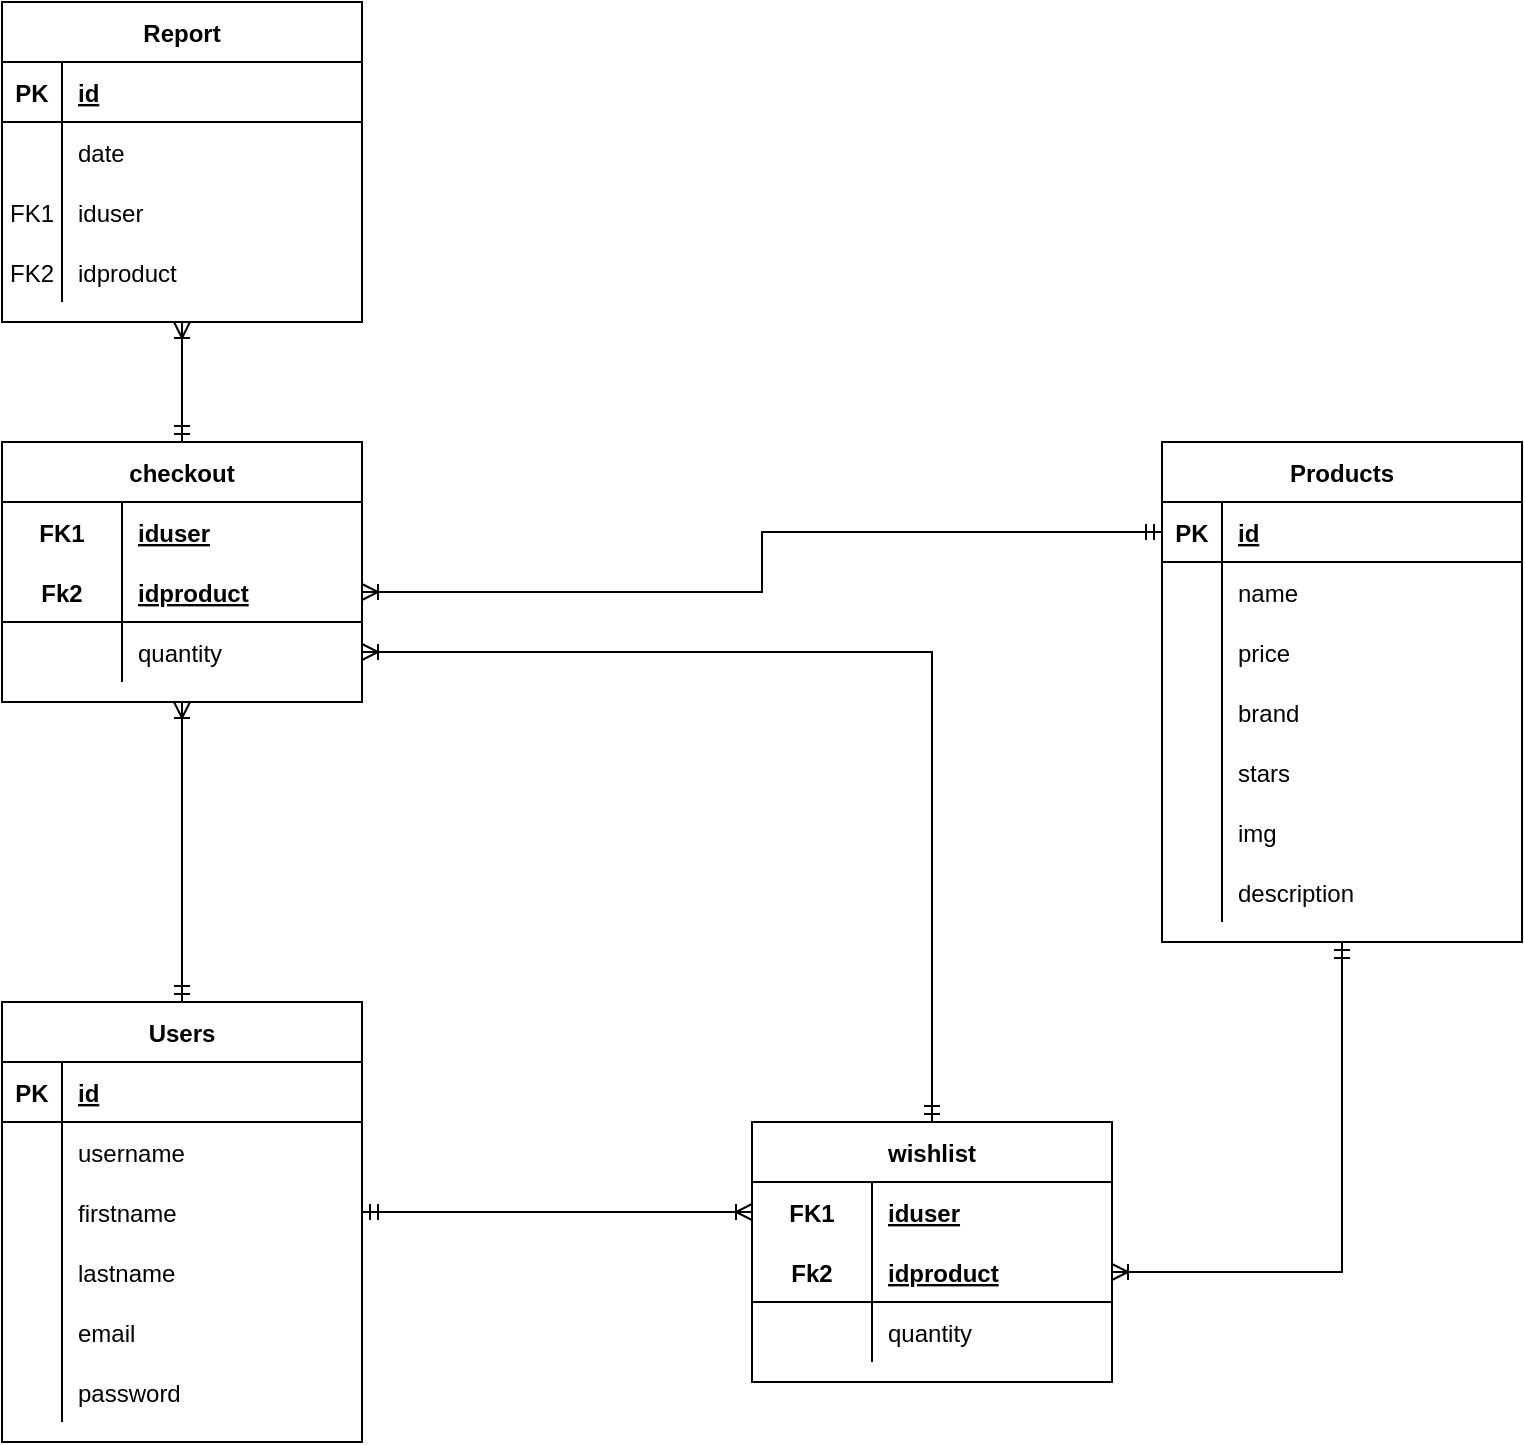 <mxfile version="14.9.6" type="device"><diagram id="R2lEEEUBdFMjLlhIrx00" name="Page-1"><mxGraphModel dx="1422" dy="822" grid="1" gridSize="10" guides="1" tooltips="1" connect="1" arrows="1" fold="1" page="1" pageScale="1" pageWidth="850" pageHeight="1100" math="0" shadow="0" extFonts="Permanent Marker^https://fonts.googleapis.com/css?family=Permanent+Marker"><root><mxCell id="0"/><mxCell id="1" parent="0"/><mxCell id="8diYfpoVG_ZcZicRaeFG-65" style="edgeStyle=orthogonalEdgeStyle;rounded=0;orthogonalLoop=1;jettySize=auto;html=1;entryX=0.5;entryY=1;entryDx=0;entryDy=0;endArrow=ERoneToMany;endFill=0;startArrow=ERmandOne;startFill=0;" edge="1" parent="1" source="8diYfpoVG_ZcZicRaeFG-1" target="8diYfpoVG_ZcZicRaeFG-42"><mxGeometry relative="1" as="geometry"/></mxCell><mxCell id="8diYfpoVG_ZcZicRaeFG-1" value="Users" style="shape=table;startSize=30;container=1;collapsible=1;childLayout=tableLayout;fixedRows=1;rowLines=0;fontStyle=1;align=center;resizeLast=1;" vertex="1" parent="1"><mxGeometry x="45" y="520" width="180" height="220" as="geometry"/></mxCell><mxCell id="8diYfpoVG_ZcZicRaeFG-2" value="" style="shape=partialRectangle;collapsible=0;dropTarget=0;pointerEvents=0;fillColor=none;top=0;left=0;bottom=1;right=0;points=[[0,0.5],[1,0.5]];portConstraint=eastwest;" vertex="1" parent="8diYfpoVG_ZcZicRaeFG-1"><mxGeometry y="30" width="180" height="30" as="geometry"/></mxCell><mxCell id="8diYfpoVG_ZcZicRaeFG-3" value="PK" style="shape=partialRectangle;connectable=0;fillColor=none;top=0;left=0;bottom=0;right=0;fontStyle=1;overflow=hidden;" vertex="1" parent="8diYfpoVG_ZcZicRaeFG-2"><mxGeometry width="30" height="30" as="geometry"/></mxCell><mxCell id="8diYfpoVG_ZcZicRaeFG-4" value="id" style="shape=partialRectangle;connectable=0;fillColor=none;top=0;left=0;bottom=0;right=0;align=left;spacingLeft=6;fontStyle=5;overflow=hidden;" vertex="1" parent="8diYfpoVG_ZcZicRaeFG-2"><mxGeometry x="30" width="150" height="30" as="geometry"/></mxCell><mxCell id="8diYfpoVG_ZcZicRaeFG-5" value="" style="shape=partialRectangle;collapsible=0;dropTarget=0;pointerEvents=0;fillColor=none;top=0;left=0;bottom=0;right=0;points=[[0,0.5],[1,0.5]];portConstraint=eastwest;" vertex="1" parent="8diYfpoVG_ZcZicRaeFG-1"><mxGeometry y="60" width="180" height="30" as="geometry"/></mxCell><mxCell id="8diYfpoVG_ZcZicRaeFG-6" value="" style="shape=partialRectangle;connectable=0;fillColor=none;top=0;left=0;bottom=0;right=0;editable=1;overflow=hidden;" vertex="1" parent="8diYfpoVG_ZcZicRaeFG-5"><mxGeometry width="30" height="30" as="geometry"/></mxCell><mxCell id="8diYfpoVG_ZcZicRaeFG-7" value="username" style="shape=partialRectangle;connectable=0;fillColor=none;top=0;left=0;bottom=0;right=0;align=left;spacingLeft=6;overflow=hidden;" vertex="1" parent="8diYfpoVG_ZcZicRaeFG-5"><mxGeometry x="30" width="150" height="30" as="geometry"/></mxCell><mxCell id="8diYfpoVG_ZcZicRaeFG-8" value="" style="shape=partialRectangle;collapsible=0;dropTarget=0;pointerEvents=0;fillColor=none;top=0;left=0;bottom=0;right=0;points=[[0,0.5],[1,0.5]];portConstraint=eastwest;" vertex="1" parent="8diYfpoVG_ZcZicRaeFG-1"><mxGeometry y="90" width="180" height="30" as="geometry"/></mxCell><mxCell id="8diYfpoVG_ZcZicRaeFG-9" value="" style="shape=partialRectangle;connectable=0;fillColor=none;top=0;left=0;bottom=0;right=0;editable=1;overflow=hidden;" vertex="1" parent="8diYfpoVG_ZcZicRaeFG-8"><mxGeometry width="30" height="30" as="geometry"/></mxCell><mxCell id="8diYfpoVG_ZcZicRaeFG-10" value="firstname" style="shape=partialRectangle;connectable=0;fillColor=none;top=0;left=0;bottom=0;right=0;align=left;spacingLeft=6;overflow=hidden;" vertex="1" parent="8diYfpoVG_ZcZicRaeFG-8"><mxGeometry x="30" width="150" height="30" as="geometry"/></mxCell><mxCell id="8diYfpoVG_ZcZicRaeFG-11" value="" style="shape=partialRectangle;collapsible=0;dropTarget=0;pointerEvents=0;fillColor=none;top=0;left=0;bottom=0;right=0;points=[[0,0.5],[1,0.5]];portConstraint=eastwest;" vertex="1" parent="8diYfpoVG_ZcZicRaeFG-1"><mxGeometry y="120" width="180" height="30" as="geometry"/></mxCell><mxCell id="8diYfpoVG_ZcZicRaeFG-12" value="" style="shape=partialRectangle;connectable=0;fillColor=none;top=0;left=0;bottom=0;right=0;editable=1;overflow=hidden;" vertex="1" parent="8diYfpoVG_ZcZicRaeFG-11"><mxGeometry width="30" height="30" as="geometry"/></mxCell><mxCell id="8diYfpoVG_ZcZicRaeFG-13" value="lastname" style="shape=partialRectangle;connectable=0;fillColor=none;top=0;left=0;bottom=0;right=0;align=left;spacingLeft=6;overflow=hidden;" vertex="1" parent="8diYfpoVG_ZcZicRaeFG-11"><mxGeometry x="30" width="150" height="30" as="geometry"/></mxCell><mxCell id="8diYfpoVG_ZcZicRaeFG-14" value="" style="shape=partialRectangle;collapsible=0;dropTarget=0;pointerEvents=0;fillColor=none;top=0;left=0;bottom=0;right=0;points=[[0,0.5],[1,0.5]];portConstraint=eastwest;" vertex="1" parent="8diYfpoVG_ZcZicRaeFG-1"><mxGeometry y="150" width="180" height="30" as="geometry"/></mxCell><mxCell id="8diYfpoVG_ZcZicRaeFG-15" value="" style="shape=partialRectangle;connectable=0;fillColor=none;top=0;left=0;bottom=0;right=0;editable=1;overflow=hidden;" vertex="1" parent="8diYfpoVG_ZcZicRaeFG-14"><mxGeometry width="30" height="30" as="geometry"/></mxCell><mxCell id="8diYfpoVG_ZcZicRaeFG-16" value="email" style="shape=partialRectangle;connectable=0;fillColor=none;top=0;left=0;bottom=0;right=0;align=left;spacingLeft=6;overflow=hidden;" vertex="1" parent="8diYfpoVG_ZcZicRaeFG-14"><mxGeometry x="30" width="150" height="30" as="geometry"/></mxCell><mxCell id="8diYfpoVG_ZcZicRaeFG-17" value="" style="shape=partialRectangle;collapsible=0;dropTarget=0;pointerEvents=0;fillColor=none;top=0;left=0;bottom=0;right=0;points=[[0,0.5],[1,0.5]];portConstraint=eastwest;" vertex="1" parent="8diYfpoVG_ZcZicRaeFG-1"><mxGeometry y="180" width="180" height="30" as="geometry"/></mxCell><mxCell id="8diYfpoVG_ZcZicRaeFG-18" value="" style="shape=partialRectangle;connectable=0;fillColor=none;top=0;left=0;bottom=0;right=0;editable=1;overflow=hidden;" vertex="1" parent="8diYfpoVG_ZcZicRaeFG-17"><mxGeometry width="30" height="30" as="geometry"/></mxCell><mxCell id="8diYfpoVG_ZcZicRaeFG-19" value="password" style="shape=partialRectangle;connectable=0;fillColor=none;top=0;left=0;bottom=0;right=0;align=left;spacingLeft=6;overflow=hidden;" vertex="1" parent="8diYfpoVG_ZcZicRaeFG-17"><mxGeometry x="30" width="150" height="30" as="geometry"/></mxCell><mxCell id="8diYfpoVG_ZcZicRaeFG-69" style="edgeStyle=orthogonalEdgeStyle;rounded=0;orthogonalLoop=1;jettySize=auto;html=1;entryX=1;entryY=0.5;entryDx=0;entryDy=0;startArrow=ERmandOne;startFill=0;endArrow=ERoneToMany;endFill=0;" edge="1" parent="1" source="8diYfpoVG_ZcZicRaeFG-20" target="8diYfpoVG_ZcZicRaeFG-59"><mxGeometry relative="1" as="geometry"/></mxCell><mxCell id="8diYfpoVG_ZcZicRaeFG-20" value="Products" style="shape=table;startSize=30;container=1;collapsible=1;childLayout=tableLayout;fixedRows=1;rowLines=0;fontStyle=1;align=center;resizeLast=1;" vertex="1" parent="1"><mxGeometry x="625" y="240" width="180" height="250" as="geometry"/></mxCell><mxCell id="8diYfpoVG_ZcZicRaeFG-21" value="" style="shape=partialRectangle;collapsible=0;dropTarget=0;pointerEvents=0;fillColor=none;top=0;left=0;bottom=1;right=0;points=[[0,0.5],[1,0.5]];portConstraint=eastwest;" vertex="1" parent="8diYfpoVG_ZcZicRaeFG-20"><mxGeometry y="30" width="180" height="30" as="geometry"/></mxCell><mxCell id="8diYfpoVG_ZcZicRaeFG-22" value="PK" style="shape=partialRectangle;connectable=0;fillColor=none;top=0;left=0;bottom=0;right=0;fontStyle=1;overflow=hidden;" vertex="1" parent="8diYfpoVG_ZcZicRaeFG-21"><mxGeometry width="30" height="30" as="geometry"/></mxCell><mxCell id="8diYfpoVG_ZcZicRaeFG-23" value="id" style="shape=partialRectangle;connectable=0;fillColor=none;top=0;left=0;bottom=0;right=0;align=left;spacingLeft=6;fontStyle=5;overflow=hidden;" vertex="1" parent="8diYfpoVG_ZcZicRaeFG-21"><mxGeometry x="30" width="150" height="30" as="geometry"/></mxCell><mxCell id="8diYfpoVG_ZcZicRaeFG-24" value="" style="shape=partialRectangle;collapsible=0;dropTarget=0;pointerEvents=0;fillColor=none;top=0;left=0;bottom=0;right=0;points=[[0,0.5],[1,0.5]];portConstraint=eastwest;" vertex="1" parent="8diYfpoVG_ZcZicRaeFG-20"><mxGeometry y="60" width="180" height="30" as="geometry"/></mxCell><mxCell id="8diYfpoVG_ZcZicRaeFG-25" value="" style="shape=partialRectangle;connectable=0;fillColor=none;top=0;left=0;bottom=0;right=0;editable=1;overflow=hidden;" vertex="1" parent="8diYfpoVG_ZcZicRaeFG-24"><mxGeometry width="30" height="30" as="geometry"/></mxCell><mxCell id="8diYfpoVG_ZcZicRaeFG-26" value="name" style="shape=partialRectangle;connectable=0;fillColor=none;top=0;left=0;bottom=0;right=0;align=left;spacingLeft=6;overflow=hidden;" vertex="1" parent="8diYfpoVG_ZcZicRaeFG-24"><mxGeometry x="30" width="150" height="30" as="geometry"/></mxCell><mxCell id="8diYfpoVG_ZcZicRaeFG-27" value="" style="shape=partialRectangle;collapsible=0;dropTarget=0;pointerEvents=0;fillColor=none;top=0;left=0;bottom=0;right=0;points=[[0,0.5],[1,0.5]];portConstraint=eastwest;" vertex="1" parent="8diYfpoVG_ZcZicRaeFG-20"><mxGeometry y="90" width="180" height="30" as="geometry"/></mxCell><mxCell id="8diYfpoVG_ZcZicRaeFG-28" value="" style="shape=partialRectangle;connectable=0;fillColor=none;top=0;left=0;bottom=0;right=0;editable=1;overflow=hidden;" vertex="1" parent="8diYfpoVG_ZcZicRaeFG-27"><mxGeometry width="30" height="30" as="geometry"/></mxCell><mxCell id="8diYfpoVG_ZcZicRaeFG-29" value="price" style="shape=partialRectangle;connectable=0;fillColor=none;top=0;left=0;bottom=0;right=0;align=left;spacingLeft=6;overflow=hidden;" vertex="1" parent="8diYfpoVG_ZcZicRaeFG-27"><mxGeometry x="30" width="150" height="30" as="geometry"/></mxCell><mxCell id="8diYfpoVG_ZcZicRaeFG-30" value="" style="shape=partialRectangle;collapsible=0;dropTarget=0;pointerEvents=0;fillColor=none;top=0;left=0;bottom=0;right=0;points=[[0,0.5],[1,0.5]];portConstraint=eastwest;" vertex="1" parent="8diYfpoVG_ZcZicRaeFG-20"><mxGeometry y="120" width="180" height="30" as="geometry"/></mxCell><mxCell id="8diYfpoVG_ZcZicRaeFG-31" value="" style="shape=partialRectangle;connectable=0;fillColor=none;top=0;left=0;bottom=0;right=0;editable=1;overflow=hidden;" vertex="1" parent="8diYfpoVG_ZcZicRaeFG-30"><mxGeometry width="30" height="30" as="geometry"/></mxCell><mxCell id="8diYfpoVG_ZcZicRaeFG-32" value="brand" style="shape=partialRectangle;connectable=0;fillColor=none;top=0;left=0;bottom=0;right=0;align=left;spacingLeft=6;overflow=hidden;" vertex="1" parent="8diYfpoVG_ZcZicRaeFG-30"><mxGeometry x="30" width="150" height="30" as="geometry"/></mxCell><mxCell id="8diYfpoVG_ZcZicRaeFG-33" value="" style="shape=partialRectangle;collapsible=0;dropTarget=0;pointerEvents=0;fillColor=none;top=0;left=0;bottom=0;right=0;points=[[0,0.5],[1,0.5]];portConstraint=eastwest;" vertex="1" parent="8diYfpoVG_ZcZicRaeFG-20"><mxGeometry y="150" width="180" height="30" as="geometry"/></mxCell><mxCell id="8diYfpoVG_ZcZicRaeFG-34" value="" style="shape=partialRectangle;connectable=0;fillColor=none;top=0;left=0;bottom=0;right=0;editable=1;overflow=hidden;" vertex="1" parent="8diYfpoVG_ZcZicRaeFG-33"><mxGeometry width="30" height="30" as="geometry"/></mxCell><mxCell id="8diYfpoVG_ZcZicRaeFG-35" value="stars" style="shape=partialRectangle;connectable=0;fillColor=none;top=0;left=0;bottom=0;right=0;align=left;spacingLeft=6;overflow=hidden;" vertex="1" parent="8diYfpoVG_ZcZicRaeFG-33"><mxGeometry x="30" width="150" height="30" as="geometry"/></mxCell><mxCell id="8diYfpoVG_ZcZicRaeFG-36" value="" style="shape=partialRectangle;collapsible=0;dropTarget=0;pointerEvents=0;fillColor=none;top=0;left=0;bottom=0;right=0;points=[[0,0.5],[1,0.5]];portConstraint=eastwest;" vertex="1" parent="8diYfpoVG_ZcZicRaeFG-20"><mxGeometry y="180" width="180" height="30" as="geometry"/></mxCell><mxCell id="8diYfpoVG_ZcZicRaeFG-37" value="" style="shape=partialRectangle;connectable=0;fillColor=none;top=0;left=0;bottom=0;right=0;editable=1;overflow=hidden;" vertex="1" parent="8diYfpoVG_ZcZicRaeFG-36"><mxGeometry width="30" height="30" as="geometry"/></mxCell><mxCell id="8diYfpoVG_ZcZicRaeFG-38" value="img" style="shape=partialRectangle;connectable=0;fillColor=none;top=0;left=0;bottom=0;right=0;align=left;spacingLeft=6;overflow=hidden;" vertex="1" parent="8diYfpoVG_ZcZicRaeFG-36"><mxGeometry x="30" width="150" height="30" as="geometry"/></mxCell><mxCell id="8diYfpoVG_ZcZicRaeFG-39" value="" style="shape=partialRectangle;collapsible=0;dropTarget=0;pointerEvents=0;fillColor=none;top=0;left=0;bottom=0;right=0;points=[[0,0.5],[1,0.5]];portConstraint=eastwest;" vertex="1" parent="8diYfpoVG_ZcZicRaeFG-20"><mxGeometry y="210" width="180" height="30" as="geometry"/></mxCell><mxCell id="8diYfpoVG_ZcZicRaeFG-40" value="" style="shape=partialRectangle;connectable=0;fillColor=none;top=0;left=0;bottom=0;right=0;editable=1;overflow=hidden;" vertex="1" parent="8diYfpoVG_ZcZicRaeFG-39"><mxGeometry width="30" height="30" as="geometry"/></mxCell><mxCell id="8diYfpoVG_ZcZicRaeFG-41" value="description" style="shape=partialRectangle;connectable=0;fillColor=none;top=0;left=0;bottom=0;right=0;align=left;spacingLeft=6;overflow=hidden;" vertex="1" parent="8diYfpoVG_ZcZicRaeFG-39"><mxGeometry x="30" width="150" height="30" as="geometry"/></mxCell><mxCell id="8diYfpoVG_ZcZicRaeFG-83" style="edgeStyle=orthogonalEdgeStyle;rounded=0;orthogonalLoop=1;jettySize=auto;html=1;entryX=0.5;entryY=1;entryDx=0;entryDy=0;startArrow=ERmandOne;startFill=0;endArrow=ERoneToMany;endFill=0;" edge="1" parent="1" source="8diYfpoVG_ZcZicRaeFG-42" target="8diYfpoVG_ZcZicRaeFG-70"><mxGeometry relative="1" as="geometry"/></mxCell><mxCell id="8diYfpoVG_ZcZicRaeFG-42" value="checkout" style="shape=table;startSize=30;container=1;collapsible=1;childLayout=tableLayout;fixedRows=1;rowLines=0;fontStyle=1;align=center;resizeLast=1;" vertex="1" parent="1"><mxGeometry x="45" y="240" width="180" height="130" as="geometry"/></mxCell><mxCell id="8diYfpoVG_ZcZicRaeFG-43" value="" style="shape=partialRectangle;collapsible=0;dropTarget=0;pointerEvents=0;fillColor=none;top=0;left=0;bottom=0;right=0;points=[[0,0.5],[1,0.5]];portConstraint=eastwest;" vertex="1" parent="8diYfpoVG_ZcZicRaeFG-42"><mxGeometry y="30" width="180" height="30" as="geometry"/></mxCell><mxCell id="8diYfpoVG_ZcZicRaeFG-44" value="FK1" style="shape=partialRectangle;connectable=0;fillColor=none;top=0;left=0;bottom=0;right=0;fontStyle=1;overflow=hidden;" vertex="1" parent="8diYfpoVG_ZcZicRaeFG-43"><mxGeometry width="60" height="30" as="geometry"/></mxCell><mxCell id="8diYfpoVG_ZcZicRaeFG-45" value="iduser" style="shape=partialRectangle;connectable=0;fillColor=none;top=0;left=0;bottom=0;right=0;align=left;spacingLeft=6;fontStyle=5;overflow=hidden;" vertex="1" parent="8diYfpoVG_ZcZicRaeFG-43"><mxGeometry x="60" width="120" height="30" as="geometry"/></mxCell><mxCell id="8diYfpoVG_ZcZicRaeFG-46" value="" style="shape=partialRectangle;collapsible=0;dropTarget=0;pointerEvents=0;fillColor=none;top=0;left=0;bottom=1;right=0;points=[[0,0.5],[1,0.5]];portConstraint=eastwest;" vertex="1" parent="8diYfpoVG_ZcZicRaeFG-42"><mxGeometry y="60" width="180" height="30" as="geometry"/></mxCell><mxCell id="8diYfpoVG_ZcZicRaeFG-47" value="Fk2" style="shape=partialRectangle;connectable=0;fillColor=none;top=0;left=0;bottom=0;right=0;fontStyle=1;overflow=hidden;" vertex="1" parent="8diYfpoVG_ZcZicRaeFG-46"><mxGeometry width="60" height="30" as="geometry"/></mxCell><mxCell id="8diYfpoVG_ZcZicRaeFG-48" value="idproduct" style="shape=partialRectangle;connectable=0;fillColor=none;top=0;left=0;bottom=0;right=0;align=left;spacingLeft=6;fontStyle=5;overflow=hidden;" vertex="1" parent="8diYfpoVG_ZcZicRaeFG-46"><mxGeometry x="60" width="120" height="30" as="geometry"/></mxCell><mxCell id="8diYfpoVG_ZcZicRaeFG-49" value="" style="shape=partialRectangle;collapsible=0;dropTarget=0;pointerEvents=0;fillColor=none;top=0;left=0;bottom=0;right=0;points=[[0,0.5],[1,0.5]];portConstraint=eastwest;" vertex="1" parent="8diYfpoVG_ZcZicRaeFG-42"><mxGeometry y="90" width="180" height="30" as="geometry"/></mxCell><mxCell id="8diYfpoVG_ZcZicRaeFG-50" value="" style="shape=partialRectangle;connectable=0;fillColor=none;top=0;left=0;bottom=0;right=0;editable=1;overflow=hidden;" vertex="1" parent="8diYfpoVG_ZcZicRaeFG-49"><mxGeometry width="60" height="30" as="geometry"/></mxCell><mxCell id="8diYfpoVG_ZcZicRaeFG-51" value="quantity" style="shape=partialRectangle;connectable=0;fillColor=none;top=0;left=0;bottom=0;right=0;align=left;spacingLeft=6;overflow=hidden;" vertex="1" parent="8diYfpoVG_ZcZicRaeFG-49"><mxGeometry x="60" width="120" height="30" as="geometry"/></mxCell><mxCell id="8diYfpoVG_ZcZicRaeFG-84" style="edgeStyle=orthogonalEdgeStyle;rounded=0;orthogonalLoop=1;jettySize=auto;html=1;startArrow=ERmandOne;startFill=0;endArrow=ERoneToMany;endFill=0;" edge="1" parent="1" source="8diYfpoVG_ZcZicRaeFG-55" target="8diYfpoVG_ZcZicRaeFG-49"><mxGeometry relative="1" as="geometry"/></mxCell><mxCell id="8diYfpoVG_ZcZicRaeFG-55" value="wishlist" style="shape=table;startSize=30;container=1;collapsible=1;childLayout=tableLayout;fixedRows=1;rowLines=0;fontStyle=1;align=center;resizeLast=1;" vertex="1" parent="1"><mxGeometry x="420" y="580" width="180" height="130" as="geometry"/></mxCell><mxCell id="8diYfpoVG_ZcZicRaeFG-56" value="" style="shape=partialRectangle;collapsible=0;dropTarget=0;pointerEvents=0;fillColor=none;top=0;left=0;bottom=0;right=0;points=[[0,0.5],[1,0.5]];portConstraint=eastwest;" vertex="1" parent="8diYfpoVG_ZcZicRaeFG-55"><mxGeometry y="30" width="180" height="30" as="geometry"/></mxCell><mxCell id="8diYfpoVG_ZcZicRaeFG-57" value="FK1" style="shape=partialRectangle;connectable=0;fillColor=none;top=0;left=0;bottom=0;right=0;fontStyle=1;overflow=hidden;" vertex="1" parent="8diYfpoVG_ZcZicRaeFG-56"><mxGeometry width="60" height="30" as="geometry"/></mxCell><mxCell id="8diYfpoVG_ZcZicRaeFG-58" value="iduser" style="shape=partialRectangle;connectable=0;fillColor=none;top=0;left=0;bottom=0;right=0;align=left;spacingLeft=6;fontStyle=5;overflow=hidden;" vertex="1" parent="8diYfpoVG_ZcZicRaeFG-56"><mxGeometry x="60" width="120" height="30" as="geometry"/></mxCell><mxCell id="8diYfpoVG_ZcZicRaeFG-59" value="" style="shape=partialRectangle;collapsible=0;dropTarget=0;pointerEvents=0;fillColor=none;top=0;left=0;bottom=1;right=0;points=[[0,0.5],[1,0.5]];portConstraint=eastwest;" vertex="1" parent="8diYfpoVG_ZcZicRaeFG-55"><mxGeometry y="60" width="180" height="30" as="geometry"/></mxCell><mxCell id="8diYfpoVG_ZcZicRaeFG-60" value="Fk2" style="shape=partialRectangle;connectable=0;fillColor=none;top=0;left=0;bottom=0;right=0;fontStyle=1;overflow=hidden;" vertex="1" parent="8diYfpoVG_ZcZicRaeFG-59"><mxGeometry width="60" height="30" as="geometry"/></mxCell><mxCell id="8diYfpoVG_ZcZicRaeFG-61" value="idproduct" style="shape=partialRectangle;connectable=0;fillColor=none;top=0;left=0;bottom=0;right=0;align=left;spacingLeft=6;fontStyle=5;overflow=hidden;" vertex="1" parent="8diYfpoVG_ZcZicRaeFG-59"><mxGeometry x="60" width="120" height="30" as="geometry"/></mxCell><mxCell id="8diYfpoVG_ZcZicRaeFG-62" value="" style="shape=partialRectangle;collapsible=0;dropTarget=0;pointerEvents=0;fillColor=none;top=0;left=0;bottom=0;right=0;points=[[0,0.5],[1,0.5]];portConstraint=eastwest;" vertex="1" parent="8diYfpoVG_ZcZicRaeFG-55"><mxGeometry y="90" width="180" height="30" as="geometry"/></mxCell><mxCell id="8diYfpoVG_ZcZicRaeFG-63" value="" style="shape=partialRectangle;connectable=0;fillColor=none;top=0;left=0;bottom=0;right=0;editable=1;overflow=hidden;" vertex="1" parent="8diYfpoVG_ZcZicRaeFG-62"><mxGeometry width="60" height="30" as="geometry"/></mxCell><mxCell id="8diYfpoVG_ZcZicRaeFG-64" value="quantity" style="shape=partialRectangle;connectable=0;fillColor=none;top=0;left=0;bottom=0;right=0;align=left;spacingLeft=6;overflow=hidden;" vertex="1" parent="8diYfpoVG_ZcZicRaeFG-62"><mxGeometry x="60" width="120" height="30" as="geometry"/></mxCell><mxCell id="8diYfpoVG_ZcZicRaeFG-67" style="edgeStyle=orthogonalEdgeStyle;rounded=0;orthogonalLoop=1;jettySize=auto;html=1;startArrow=ERmandOne;startFill=0;endArrow=ERoneToMany;endFill=0;" edge="1" parent="1" source="8diYfpoVG_ZcZicRaeFG-21" target="8diYfpoVG_ZcZicRaeFG-46"><mxGeometry relative="1" as="geometry"/></mxCell><mxCell id="8diYfpoVG_ZcZicRaeFG-68" style="edgeStyle=orthogonalEdgeStyle;rounded=0;orthogonalLoop=1;jettySize=auto;html=1;entryX=0;entryY=0.5;entryDx=0;entryDy=0;startArrow=ERmandOne;startFill=0;endArrow=ERoneToMany;endFill=0;" edge="1" parent="1" source="8diYfpoVG_ZcZicRaeFG-8" target="8diYfpoVG_ZcZicRaeFG-56"><mxGeometry relative="1" as="geometry"/></mxCell><mxCell id="8diYfpoVG_ZcZicRaeFG-70" value="Report" style="shape=table;startSize=30;container=1;collapsible=1;childLayout=tableLayout;fixedRows=1;rowLines=0;fontStyle=1;align=center;resizeLast=1;" vertex="1" parent="1"><mxGeometry x="45" y="20" width="180" height="160" as="geometry"/></mxCell><mxCell id="8diYfpoVG_ZcZicRaeFG-71" value="" style="shape=partialRectangle;collapsible=0;dropTarget=0;pointerEvents=0;fillColor=none;top=0;left=0;bottom=1;right=0;points=[[0,0.5],[1,0.5]];portConstraint=eastwest;" vertex="1" parent="8diYfpoVG_ZcZicRaeFG-70"><mxGeometry y="30" width="180" height="30" as="geometry"/></mxCell><mxCell id="8diYfpoVG_ZcZicRaeFG-72" value="PK" style="shape=partialRectangle;connectable=0;fillColor=none;top=0;left=0;bottom=0;right=0;fontStyle=1;overflow=hidden;" vertex="1" parent="8diYfpoVG_ZcZicRaeFG-71"><mxGeometry width="30" height="30" as="geometry"/></mxCell><mxCell id="8diYfpoVG_ZcZicRaeFG-73" value="id" style="shape=partialRectangle;connectable=0;fillColor=none;top=0;left=0;bottom=0;right=0;align=left;spacingLeft=6;fontStyle=5;overflow=hidden;" vertex="1" parent="8diYfpoVG_ZcZicRaeFG-71"><mxGeometry x="30" width="150" height="30" as="geometry"/></mxCell><mxCell id="8diYfpoVG_ZcZicRaeFG-74" value="" style="shape=partialRectangle;collapsible=0;dropTarget=0;pointerEvents=0;fillColor=none;top=0;left=0;bottom=0;right=0;points=[[0,0.5],[1,0.5]];portConstraint=eastwest;" vertex="1" parent="8diYfpoVG_ZcZicRaeFG-70"><mxGeometry y="60" width="180" height="30" as="geometry"/></mxCell><mxCell id="8diYfpoVG_ZcZicRaeFG-75" value="" style="shape=partialRectangle;connectable=0;fillColor=none;top=0;left=0;bottom=0;right=0;editable=1;overflow=hidden;" vertex="1" parent="8diYfpoVG_ZcZicRaeFG-74"><mxGeometry width="30" height="30" as="geometry"/></mxCell><mxCell id="8diYfpoVG_ZcZicRaeFG-76" value="date" style="shape=partialRectangle;connectable=0;fillColor=none;top=0;left=0;bottom=0;right=0;align=left;spacingLeft=6;overflow=hidden;" vertex="1" parent="8diYfpoVG_ZcZicRaeFG-74"><mxGeometry x="30" width="150" height="30" as="geometry"/></mxCell><mxCell id="8diYfpoVG_ZcZicRaeFG-77" value="" style="shape=partialRectangle;collapsible=0;dropTarget=0;pointerEvents=0;fillColor=none;top=0;left=0;bottom=0;right=0;points=[[0,0.5],[1,0.5]];portConstraint=eastwest;" vertex="1" parent="8diYfpoVG_ZcZicRaeFG-70"><mxGeometry y="90" width="180" height="30" as="geometry"/></mxCell><mxCell id="8diYfpoVG_ZcZicRaeFG-78" value="FK1" style="shape=partialRectangle;connectable=0;fillColor=none;top=0;left=0;bottom=0;right=0;editable=1;overflow=hidden;" vertex="1" parent="8diYfpoVG_ZcZicRaeFG-77"><mxGeometry width="30" height="30" as="geometry"/></mxCell><mxCell id="8diYfpoVG_ZcZicRaeFG-79" value="iduser" style="shape=partialRectangle;connectable=0;fillColor=none;top=0;left=0;bottom=0;right=0;align=left;spacingLeft=6;overflow=hidden;" vertex="1" parent="8diYfpoVG_ZcZicRaeFG-77"><mxGeometry x="30" width="150" height="30" as="geometry"/></mxCell><mxCell id="8diYfpoVG_ZcZicRaeFG-80" value="" style="shape=partialRectangle;collapsible=0;dropTarget=0;pointerEvents=0;fillColor=none;top=0;left=0;bottom=0;right=0;points=[[0,0.5],[1,0.5]];portConstraint=eastwest;" vertex="1" parent="8diYfpoVG_ZcZicRaeFG-70"><mxGeometry y="120" width="180" height="30" as="geometry"/></mxCell><mxCell id="8diYfpoVG_ZcZicRaeFG-81" value="FK2" style="shape=partialRectangle;connectable=0;fillColor=none;top=0;left=0;bottom=0;right=0;editable=1;overflow=hidden;" vertex="1" parent="8diYfpoVG_ZcZicRaeFG-80"><mxGeometry width="30" height="30" as="geometry"/></mxCell><mxCell id="8diYfpoVG_ZcZicRaeFG-82" value="idproduct" style="shape=partialRectangle;connectable=0;fillColor=none;top=0;left=0;bottom=0;right=0;align=left;spacingLeft=6;overflow=hidden;" vertex="1" parent="8diYfpoVG_ZcZicRaeFG-80"><mxGeometry x="30" width="150" height="30" as="geometry"/></mxCell></root></mxGraphModel></diagram></mxfile>
